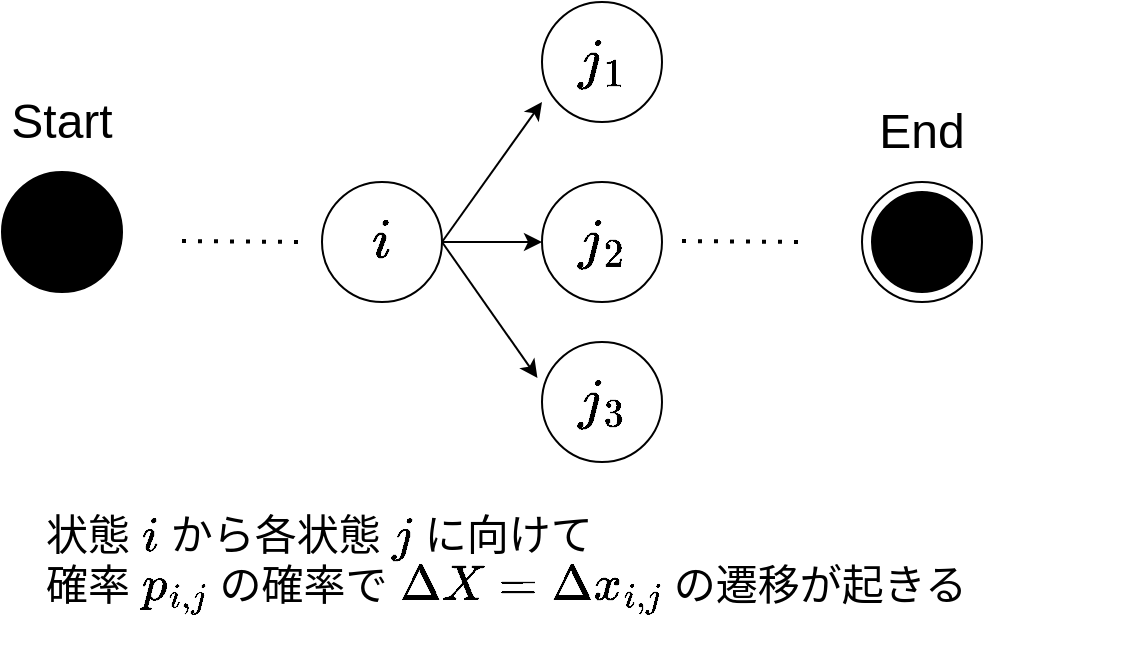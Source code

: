 <mxfile version="22.0.2" type="device">
  <diagram name="Page-1" id="pTte0A_vESvlkvIG6SEQ">
    <mxGraphModel dx="1770" dy="1067" grid="1" gridSize="10" guides="1" tooltips="1" connect="1" arrows="1" fold="1" page="1" pageScale="1" pageWidth="850" pageHeight="1100" math="1" shadow="0">
      <root>
        <mxCell id="0" />
        <mxCell id="1" parent="0" />
        <mxCell id="ctY38Mj-LC-3eXCGMCmi-2" value="" style="ellipse;whiteSpace=wrap;html=1;aspect=fixed;" parent="1" vertex="1">
          <mxGeometry x="570" y="470" width="60" height="60" as="geometry" />
        </mxCell>
        <mxCell id="ctY38Mj-LC-3eXCGMCmi-3" value="" style="ellipse;whiteSpace=wrap;html=1;aspect=fixed;fillColor=#000000;" parent="1" vertex="1">
          <mxGeometry x="575" y="475" width="50" height="50" as="geometry" />
        </mxCell>
        <mxCell id="ctY38Mj-LC-3eXCGMCmi-4" value="" style="ellipse;whiteSpace=wrap;html=1;aspect=fixed;fillColor=#000000;" parent="1" vertex="1">
          <mxGeometry x="140" y="465" width="60" height="60" as="geometry" />
        </mxCell>
        <mxCell id="ctY38Mj-LC-3eXCGMCmi-5" value="&lt;font style=&quot;font-size: 24px;&quot;&gt;End&lt;/font&gt;" style="text;html=1;strokeColor=none;fillColor=none;align=center;verticalAlign=middle;whiteSpace=wrap;rounded=0;" parent="1" vertex="1">
          <mxGeometry x="570" y="430" width="60" height="30" as="geometry" />
        </mxCell>
        <mxCell id="ctY38Mj-LC-3eXCGMCmi-6" value="&lt;font style=&quot;font-size: 24px;&quot;&gt;Start&lt;/font&gt;" style="text;html=1;strokeColor=none;fillColor=none;align=center;verticalAlign=middle;whiteSpace=wrap;rounded=0;" parent="1" vertex="1">
          <mxGeometry x="140" y="425" width="60" height="30" as="geometry" />
        </mxCell>
        <mxCell id="ctY38Mj-LC-3eXCGMCmi-7" value="`i`" style="ellipse;whiteSpace=wrap;html=1;aspect=fixed;fontSize=24;" parent="1" vertex="1">
          <mxGeometry x="300" y="470" width="60" height="60" as="geometry" />
        </mxCell>
        <mxCell id="ctY38Mj-LC-3eXCGMCmi-8" value="`j_2`" style="ellipse;whiteSpace=wrap;html=1;aspect=fixed;fontSize=24;" parent="1" vertex="1">
          <mxGeometry x="410" y="470" width="60" height="60" as="geometry" />
        </mxCell>
        <mxCell id="ctY38Mj-LC-3eXCGMCmi-9" value="`j_1`" style="ellipse;whiteSpace=wrap;html=1;aspect=fixed;fontSize=24;" parent="1" vertex="1">
          <mxGeometry x="410" y="380" width="60" height="60" as="geometry" />
        </mxCell>
        <mxCell id="ctY38Mj-LC-3eXCGMCmi-10" value="`j_3`" style="ellipse;whiteSpace=wrap;html=1;aspect=fixed;fontSize=24;" parent="1" vertex="1">
          <mxGeometry x="410" y="550" width="60" height="60" as="geometry" />
        </mxCell>
        <mxCell id="ctY38Mj-LC-3eXCGMCmi-11" value="" style="endArrow=classic;html=1;rounded=0;entryX=0;entryY=0.5;entryDx=0;entryDy=0;" parent="1" source="ctY38Mj-LC-3eXCGMCmi-7" target="ctY38Mj-LC-3eXCGMCmi-8" edge="1">
          <mxGeometry width="50" height="50" relative="1" as="geometry">
            <mxPoint x="400" y="560" as="sourcePoint" />
            <mxPoint x="450" y="510" as="targetPoint" />
          </mxGeometry>
        </mxCell>
        <mxCell id="ctY38Mj-LC-3eXCGMCmi-12" value="" style="endArrow=classic;html=1;rounded=0;entryX=0;entryY=0.833;entryDx=0;entryDy=0;exitX=1;exitY=0.5;exitDx=0;exitDy=0;entryPerimeter=0;" parent="1" source="ctY38Mj-LC-3eXCGMCmi-7" target="ctY38Mj-LC-3eXCGMCmi-9" edge="1">
          <mxGeometry width="50" height="50" relative="1" as="geometry">
            <mxPoint x="370" y="490" as="sourcePoint" />
            <mxPoint x="420" y="490" as="targetPoint" />
          </mxGeometry>
        </mxCell>
        <mxCell id="ctY38Mj-LC-3eXCGMCmi-13" value="" style="endArrow=classic;html=1;rounded=0;entryX=-0.038;entryY=0.3;entryDx=0;entryDy=0;entryPerimeter=0;" parent="1" target="ctY38Mj-LC-3eXCGMCmi-10" edge="1">
          <mxGeometry width="50" height="50" relative="1" as="geometry">
            <mxPoint x="360" y="500" as="sourcePoint" />
            <mxPoint x="425" y="440.02" as="targetPoint" />
          </mxGeometry>
        </mxCell>
        <mxCell id="ctY38Mj-LC-3eXCGMCmi-18" value="" style="endArrow=none;dashed=1;html=1;dashPattern=1 3;strokeWidth=2;rounded=0;" parent="1" edge="1">
          <mxGeometry width="50" height="50" relative="1" as="geometry">
            <mxPoint x="480" y="499.5" as="sourcePoint" />
            <mxPoint x="540" y="500" as="targetPoint" />
          </mxGeometry>
        </mxCell>
        <mxCell id="ctY38Mj-LC-3eXCGMCmi-19" value="" style="endArrow=none;dashed=1;html=1;dashPattern=1 3;strokeWidth=2;rounded=0;" parent="1" edge="1">
          <mxGeometry width="50" height="50" relative="1" as="geometry">
            <mxPoint x="230" y="499.5" as="sourcePoint" />
            <mxPoint x="290" y="500" as="targetPoint" />
          </mxGeometry>
        </mxCell>
        <mxCell id="ctY38Mj-LC-3eXCGMCmi-20" value="状態 `i` から各状態 `j` に向けて&lt;br style=&quot;font-size: 21px;&quot;&gt;確率 `p_{i, j}` の確率で `\Delta X = \Delta x_{i,j}` の遷移が起きる" style="text;html=1;strokeColor=none;fillColor=none;align=left;verticalAlign=middle;whiteSpace=wrap;rounded=0;fontSize=21;" parent="1" vertex="1">
          <mxGeometry x="160" y="610" width="550" height="100" as="geometry" />
        </mxCell>
      </root>
    </mxGraphModel>
  </diagram>
</mxfile>
